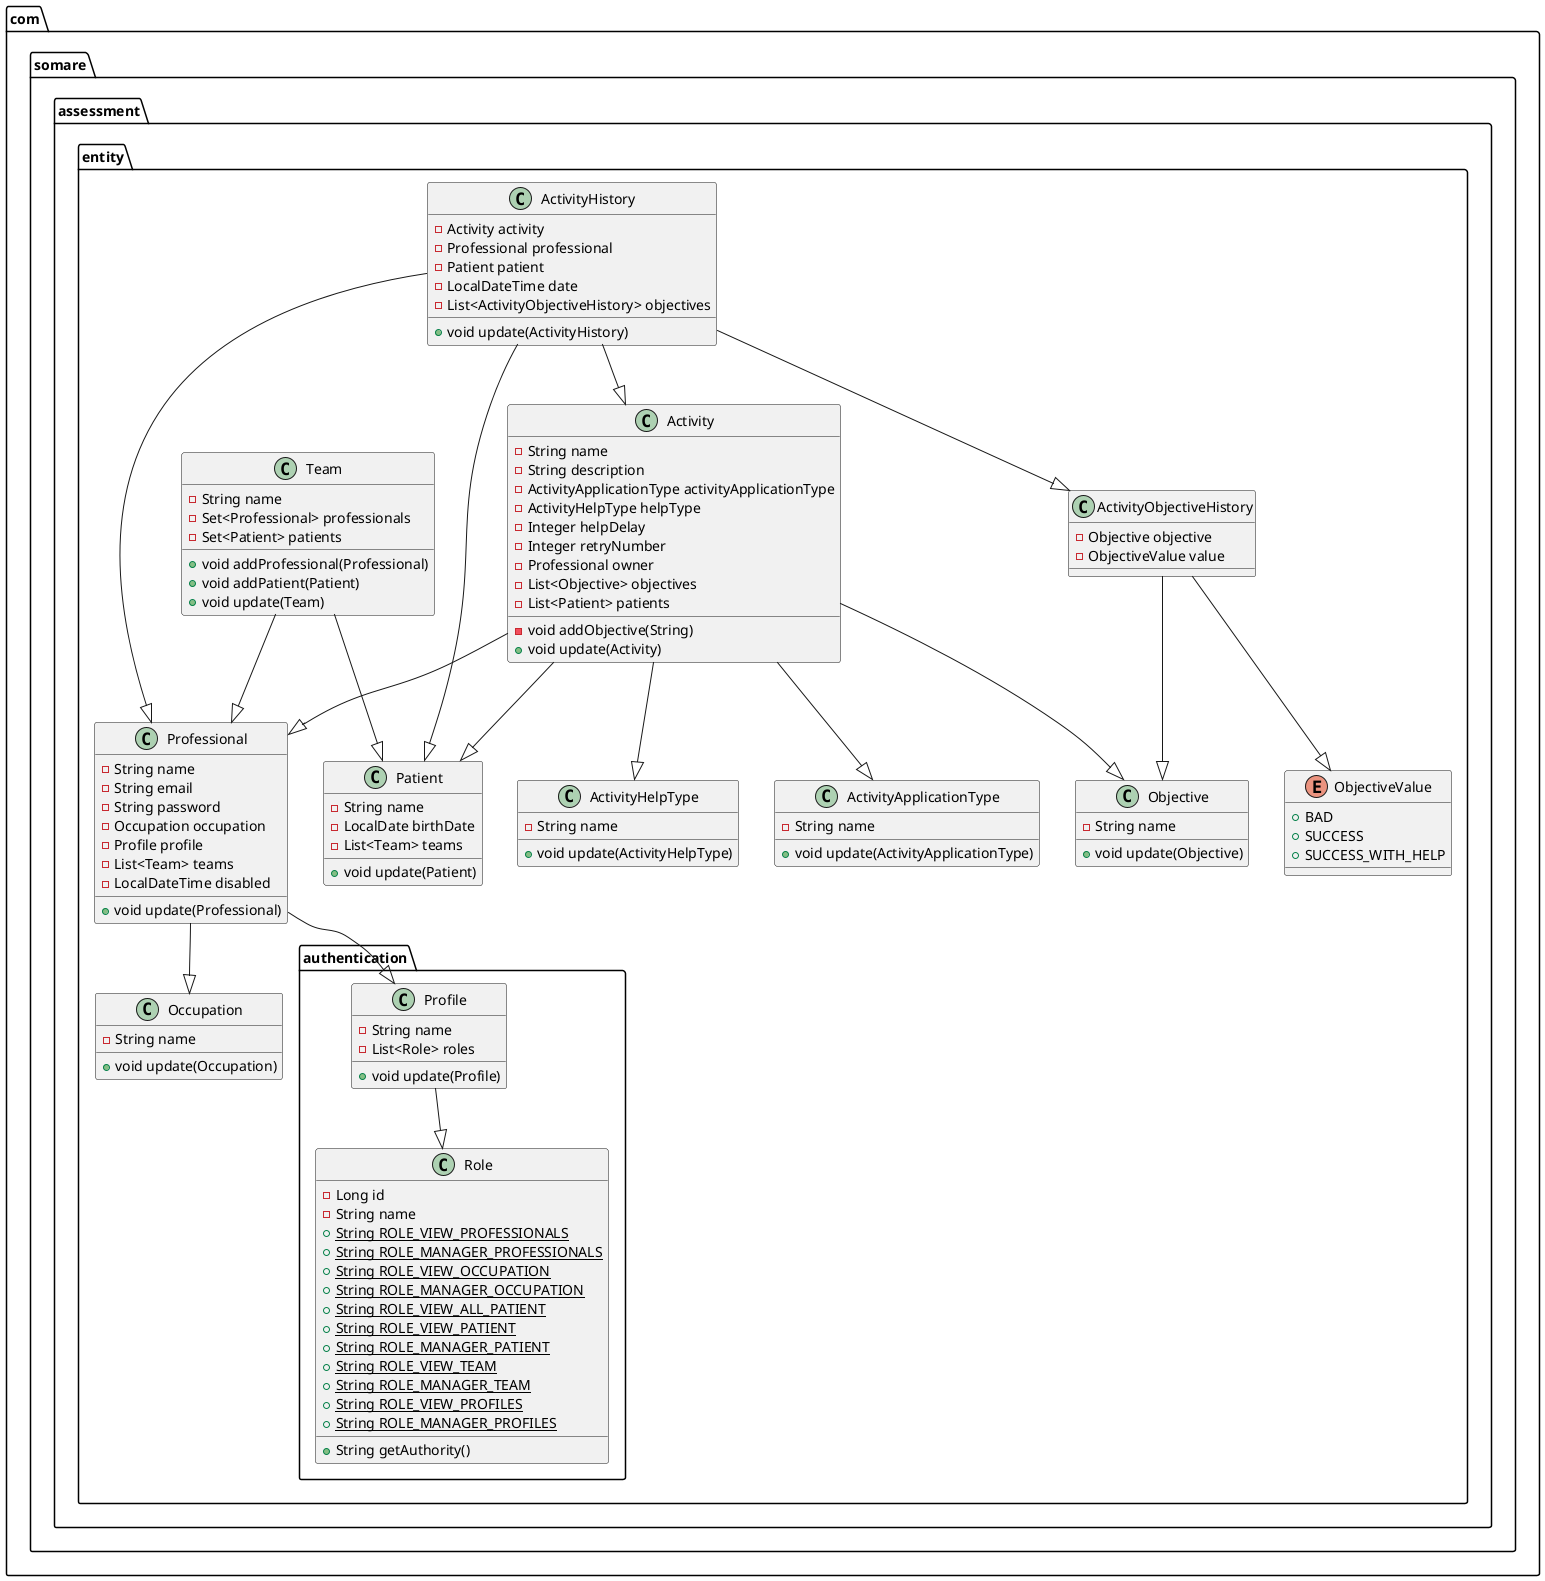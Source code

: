 @startuml
class com.somare.assessment.entity.authentication.Profile {
- String name
- List<Role> roles
+ void update(Profile)
}
class com.somare.assessment.entity.Activity {
- String name
- String description
- ActivityApplicationType activityApplicationType
- ActivityHelpType helpType
- Integer helpDelay
- Integer retryNumber
- Professional owner
- List<Objective> objectives
- List<Patient> patients
- void addObjective(String)
+ void update(Activity)
}
class com.somare.assessment.entity.ActivityObjectiveHistory {
- Objective objective
- ObjectiveValue value
}
class com.somare.assessment.entity.ActivityHelpType {
- String name
+ void update(ActivityHelpType)
}
enum com.somare.assessment.entity.ObjectiveValue {
+  BAD
+  SUCCESS
+  SUCCESS_WITH_HELP
}
class com.somare.assessment.entity.Objective {
- String name
+ void update(Objective)
}
class com.somare.assessment.entity.authentication.Role {
- Long id
- String name
+ {static} String ROLE_VIEW_PROFESSIONALS
+ {static} String ROLE_MANAGER_PROFESSIONALS
+ {static} String ROLE_VIEW_OCCUPATION
+ {static} String ROLE_MANAGER_OCCUPATION
+ {static} String ROLE_VIEW_ALL_PATIENT
+ {static} String ROLE_VIEW_PATIENT
+ {static} String ROLE_MANAGER_PATIENT
+ {static} String ROLE_VIEW_TEAM
+ {static} String ROLE_MANAGER_TEAM
+ {static} String ROLE_VIEW_PROFILES
+ {static} String ROLE_MANAGER_PROFILES
+ String getAuthority()
}
class com.somare.assessment.entity.ActivityHistory {
- Activity activity
- Professional professional
- Patient patient
- LocalDateTime date
- List<ActivityObjectiveHistory> objectives
+ void update(ActivityHistory)
}
class com.somare.assessment.entity.Professional {
- String name
- String email
- String password
- Occupation occupation
- Profile profile
- List<Team> teams
- LocalDateTime disabled
+ void update(Professional)
}
class com.somare.assessment.entity.Team {
- String name
- Set<Professional> professionals
- Set<Patient> patients
+ void addProfessional(Professional)
+ void addPatient(Patient)
+ void update(Team)
}
class com.somare.assessment.entity.Occupation {
- String name
+ void update(Occupation)
}
class com.somare.assessment.entity.ActivityApplicationType {
- String name
+ void update(ActivityApplicationType)
}
class com.somare.assessment.entity.Patient {
- String name
- LocalDate birthDate
- List<Team> teams
+ void update(Patient)
}

com.somare.assessment.entity.Activity--|>com.somare.assessment.entity.ActivityApplicationType
com.somare.assessment.entity.Activity--|>com.somare.assessment.entity.ActivityHelpType
com.somare.assessment.entity.Activity--|>com.somare.assessment.entity.Objective
com.somare.assessment.entity.Activity--|>com.somare.assessment.entity.Patient
com.somare.assessment.entity.Activity--|>com.somare.assessment.entity.Professional

com.somare.assessment.entity.ActivityHistory--|>com.somare.assessment.entity.Patient
com.somare.assessment.entity.ActivityHistory--|>com.somare.assessment.entity.Professional
com.somare.assessment.entity.ActivityHistory--|>com.somare.assessment.entity.Activity
com.somare.assessment.entity.ActivityHistory--|>com.somare.assessment.entity.ActivityObjectiveHistory

com.somare.assessment.entity.ActivityObjectiveHistory--|>com.somare.assessment.entity.ObjectiveValue
com.somare.assessment.entity.ActivityObjectiveHistory--|>com.somare.assessment.entity.Objective

com.somare.assessment.entity.authentication.Profile--|>com.somare.assessment.entity.authentication.Role

com.somare.assessment.entity.Team--|>com.somare.assessment.entity.Professional
com.somare.assessment.entity.Team--|>com.somare.assessment.entity.Patient

com.somare.assessment.entity.Professional--|>com.somare.assessment.entity.Occupation
com.somare.assessment.entity.Professional--|>com.somare.assessment.entity.authentication.Profile

@enduml